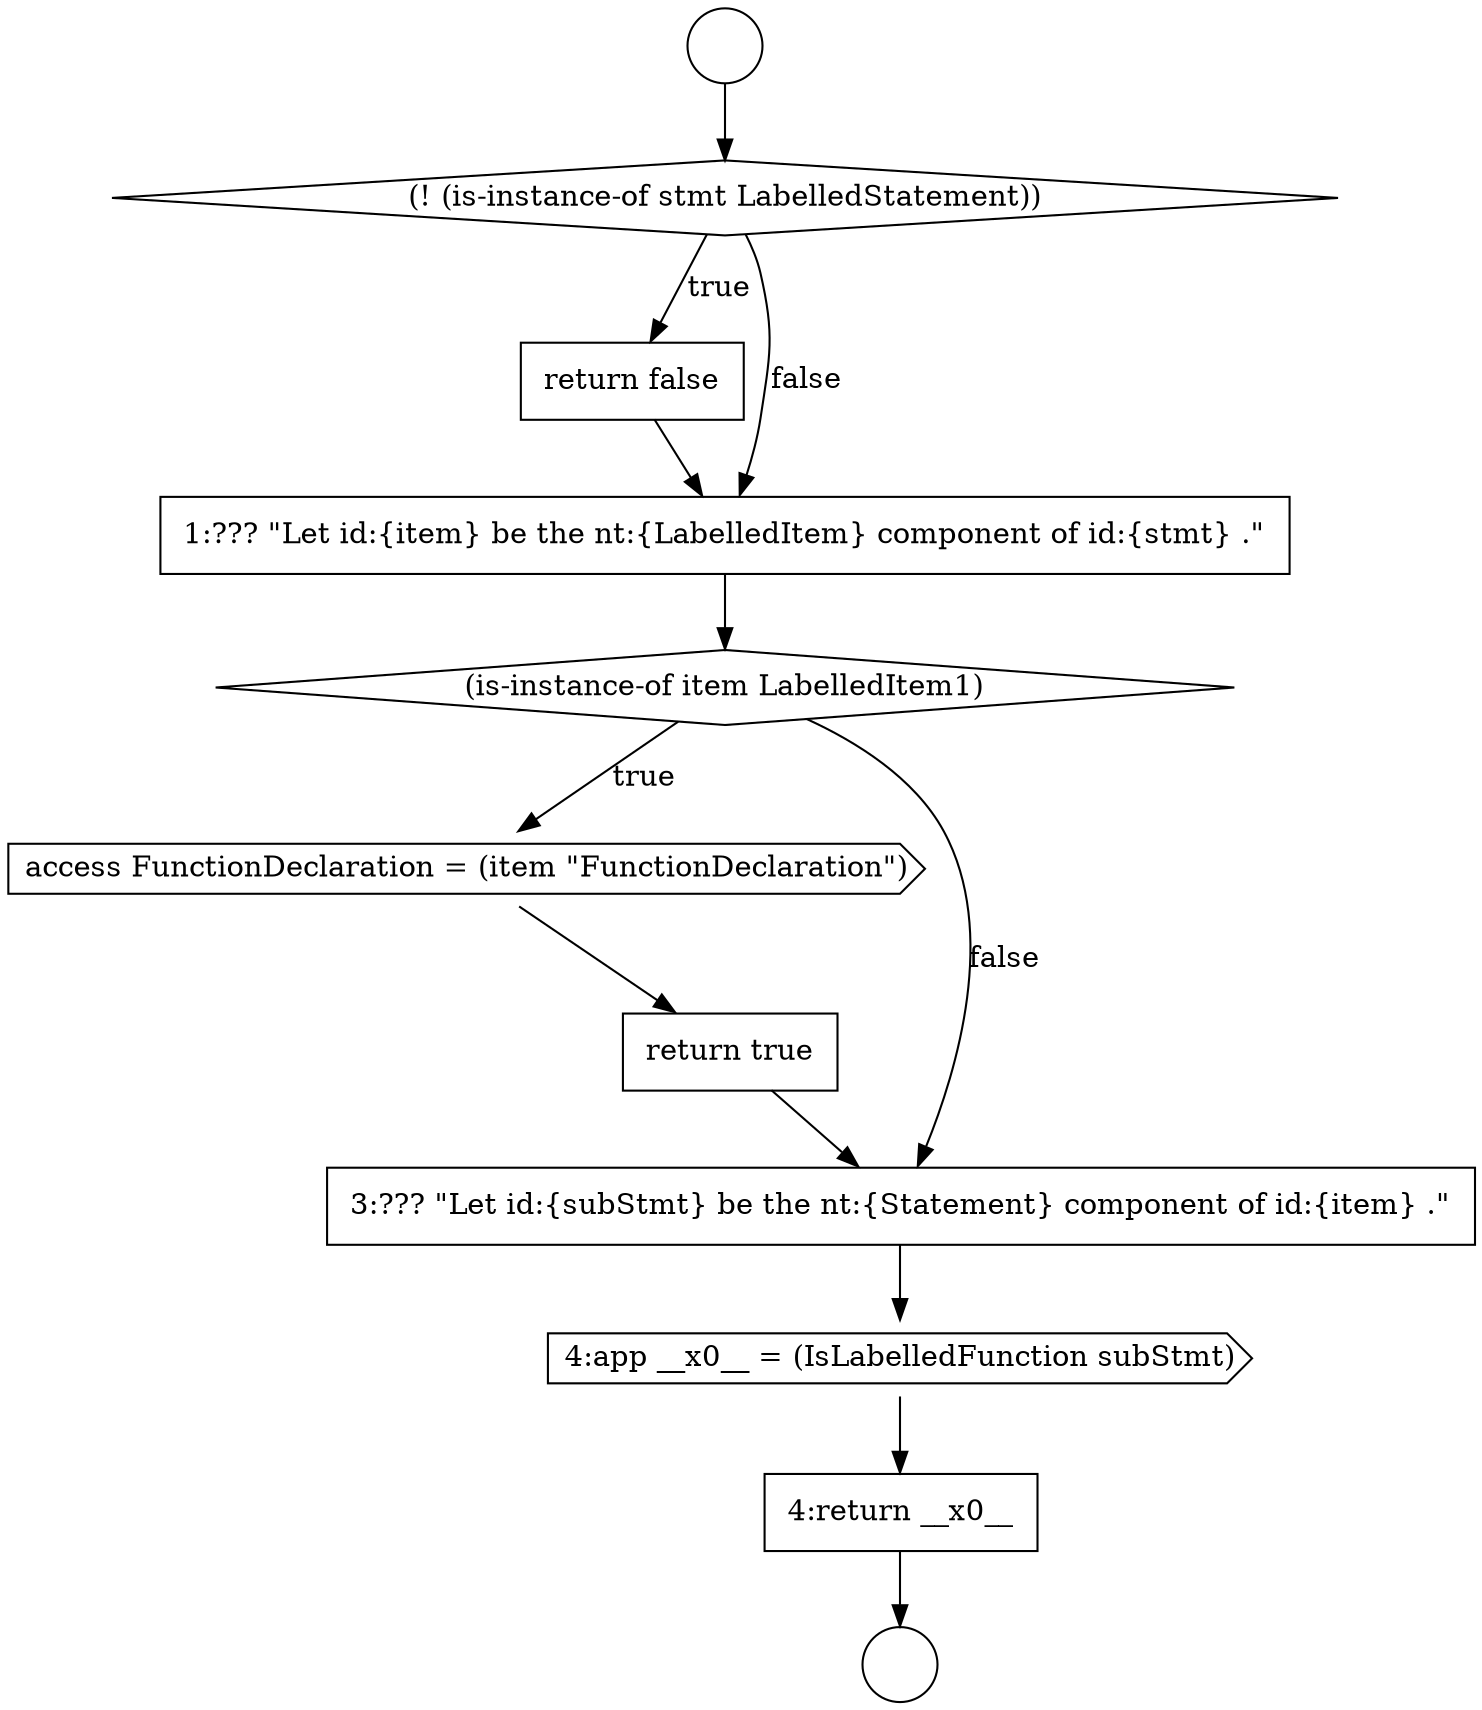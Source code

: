 digraph {
  node7409 [shape=none, margin=0, label=<<font color="black">
    <table border="0" cellborder="1" cellspacing="0" cellpadding="10">
      <tr><td align="left">return false</td></tr>
    </table>
  </font>> color="black" fillcolor="white" style=filled]
  node7410 [shape=none, margin=0, label=<<font color="black">
    <table border="0" cellborder="1" cellspacing="0" cellpadding="10">
      <tr><td align="left">1:??? &quot;Let id:{item} be the nt:{LabelledItem} component of id:{stmt} .&quot;</td></tr>
    </table>
  </font>> color="black" fillcolor="white" style=filled]
  node7411 [shape=diamond, label=<<font color="black">(is-instance-of item LabelledItem1)</font>> color="black" fillcolor="white" style=filled]
  node7415 [shape=cds, label=<<font color="black">4:app __x0__ = (IsLabelledFunction subStmt)</font>> color="black" fillcolor="white" style=filled]
  node7412 [shape=cds, label=<<font color="black">access FunctionDeclaration = (item &quot;FunctionDeclaration&quot;)</font>> color="black" fillcolor="white" style=filled]
  node7413 [shape=none, margin=0, label=<<font color="black">
    <table border="0" cellborder="1" cellspacing="0" cellpadding="10">
      <tr><td align="left">return true</td></tr>
    </table>
  </font>> color="black" fillcolor="white" style=filled]
  node7408 [shape=diamond, label=<<font color="black">(! (is-instance-of stmt LabelledStatement))</font>> color="black" fillcolor="white" style=filled]
  node7407 [shape=circle label=" " color="black" fillcolor="white" style=filled]
  node7414 [shape=none, margin=0, label=<<font color="black">
    <table border="0" cellborder="1" cellspacing="0" cellpadding="10">
      <tr><td align="left">3:??? &quot;Let id:{subStmt} be the nt:{Statement} component of id:{item} .&quot;</td></tr>
    </table>
  </font>> color="black" fillcolor="white" style=filled]
  node7416 [shape=none, margin=0, label=<<font color="black">
    <table border="0" cellborder="1" cellspacing="0" cellpadding="10">
      <tr><td align="left">4:return __x0__</td></tr>
    </table>
  </font>> color="black" fillcolor="white" style=filled]
  node7406 [shape=circle label=" " color="black" fillcolor="white" style=filled]
  node7410 -> node7411 [ color="black"]
  node7413 -> node7414 [ color="black"]
  node7416 -> node7407 [ color="black"]
  node7409 -> node7410 [ color="black"]
  node7414 -> node7415 [ color="black"]
  node7411 -> node7412 [label=<<font color="black">true</font>> color="black"]
  node7411 -> node7414 [label=<<font color="black">false</font>> color="black"]
  node7412 -> node7413 [ color="black"]
  node7406 -> node7408 [ color="black"]
  node7408 -> node7409 [label=<<font color="black">true</font>> color="black"]
  node7408 -> node7410 [label=<<font color="black">false</font>> color="black"]
  node7415 -> node7416 [ color="black"]
}
